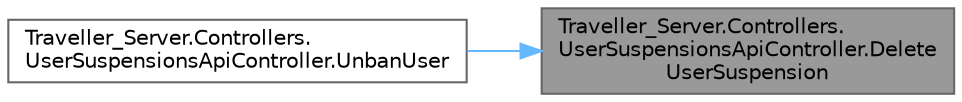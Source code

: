 digraph "Traveller_Server.Controllers.UserSuspensionsApiController.DeleteUserSuspension"
{
 // LATEX_PDF_SIZE
  bgcolor="transparent";
  edge [fontname=Helvetica,fontsize=10,labelfontname=Helvetica,labelfontsize=10];
  node [fontname=Helvetica,fontsize=10,shape=box,height=0.2,width=0.4];
  rankdir="RL";
  Node1 [label="Traveller_Server.Controllers.\lUserSuspensionsApiController.Delete\lUserSuspension",height=0.2,width=0.4,color="gray40", fillcolor="grey60", style="filled", fontcolor="black",tooltip=" "];
  Node1 -> Node2 [dir="back",color="steelblue1",style="solid"];
  Node2 [label="Traveller_Server.Controllers.\lUserSuspensionsApiController.UnbanUser",height=0.2,width=0.4,color="grey40", fillcolor="white", style="filled",URL="$class_traveller___server_1_1_controllers_1_1_user_suspensions_api_controller.html#a01ec41de219b571a828c3f2089390377",tooltip=" "];
}
